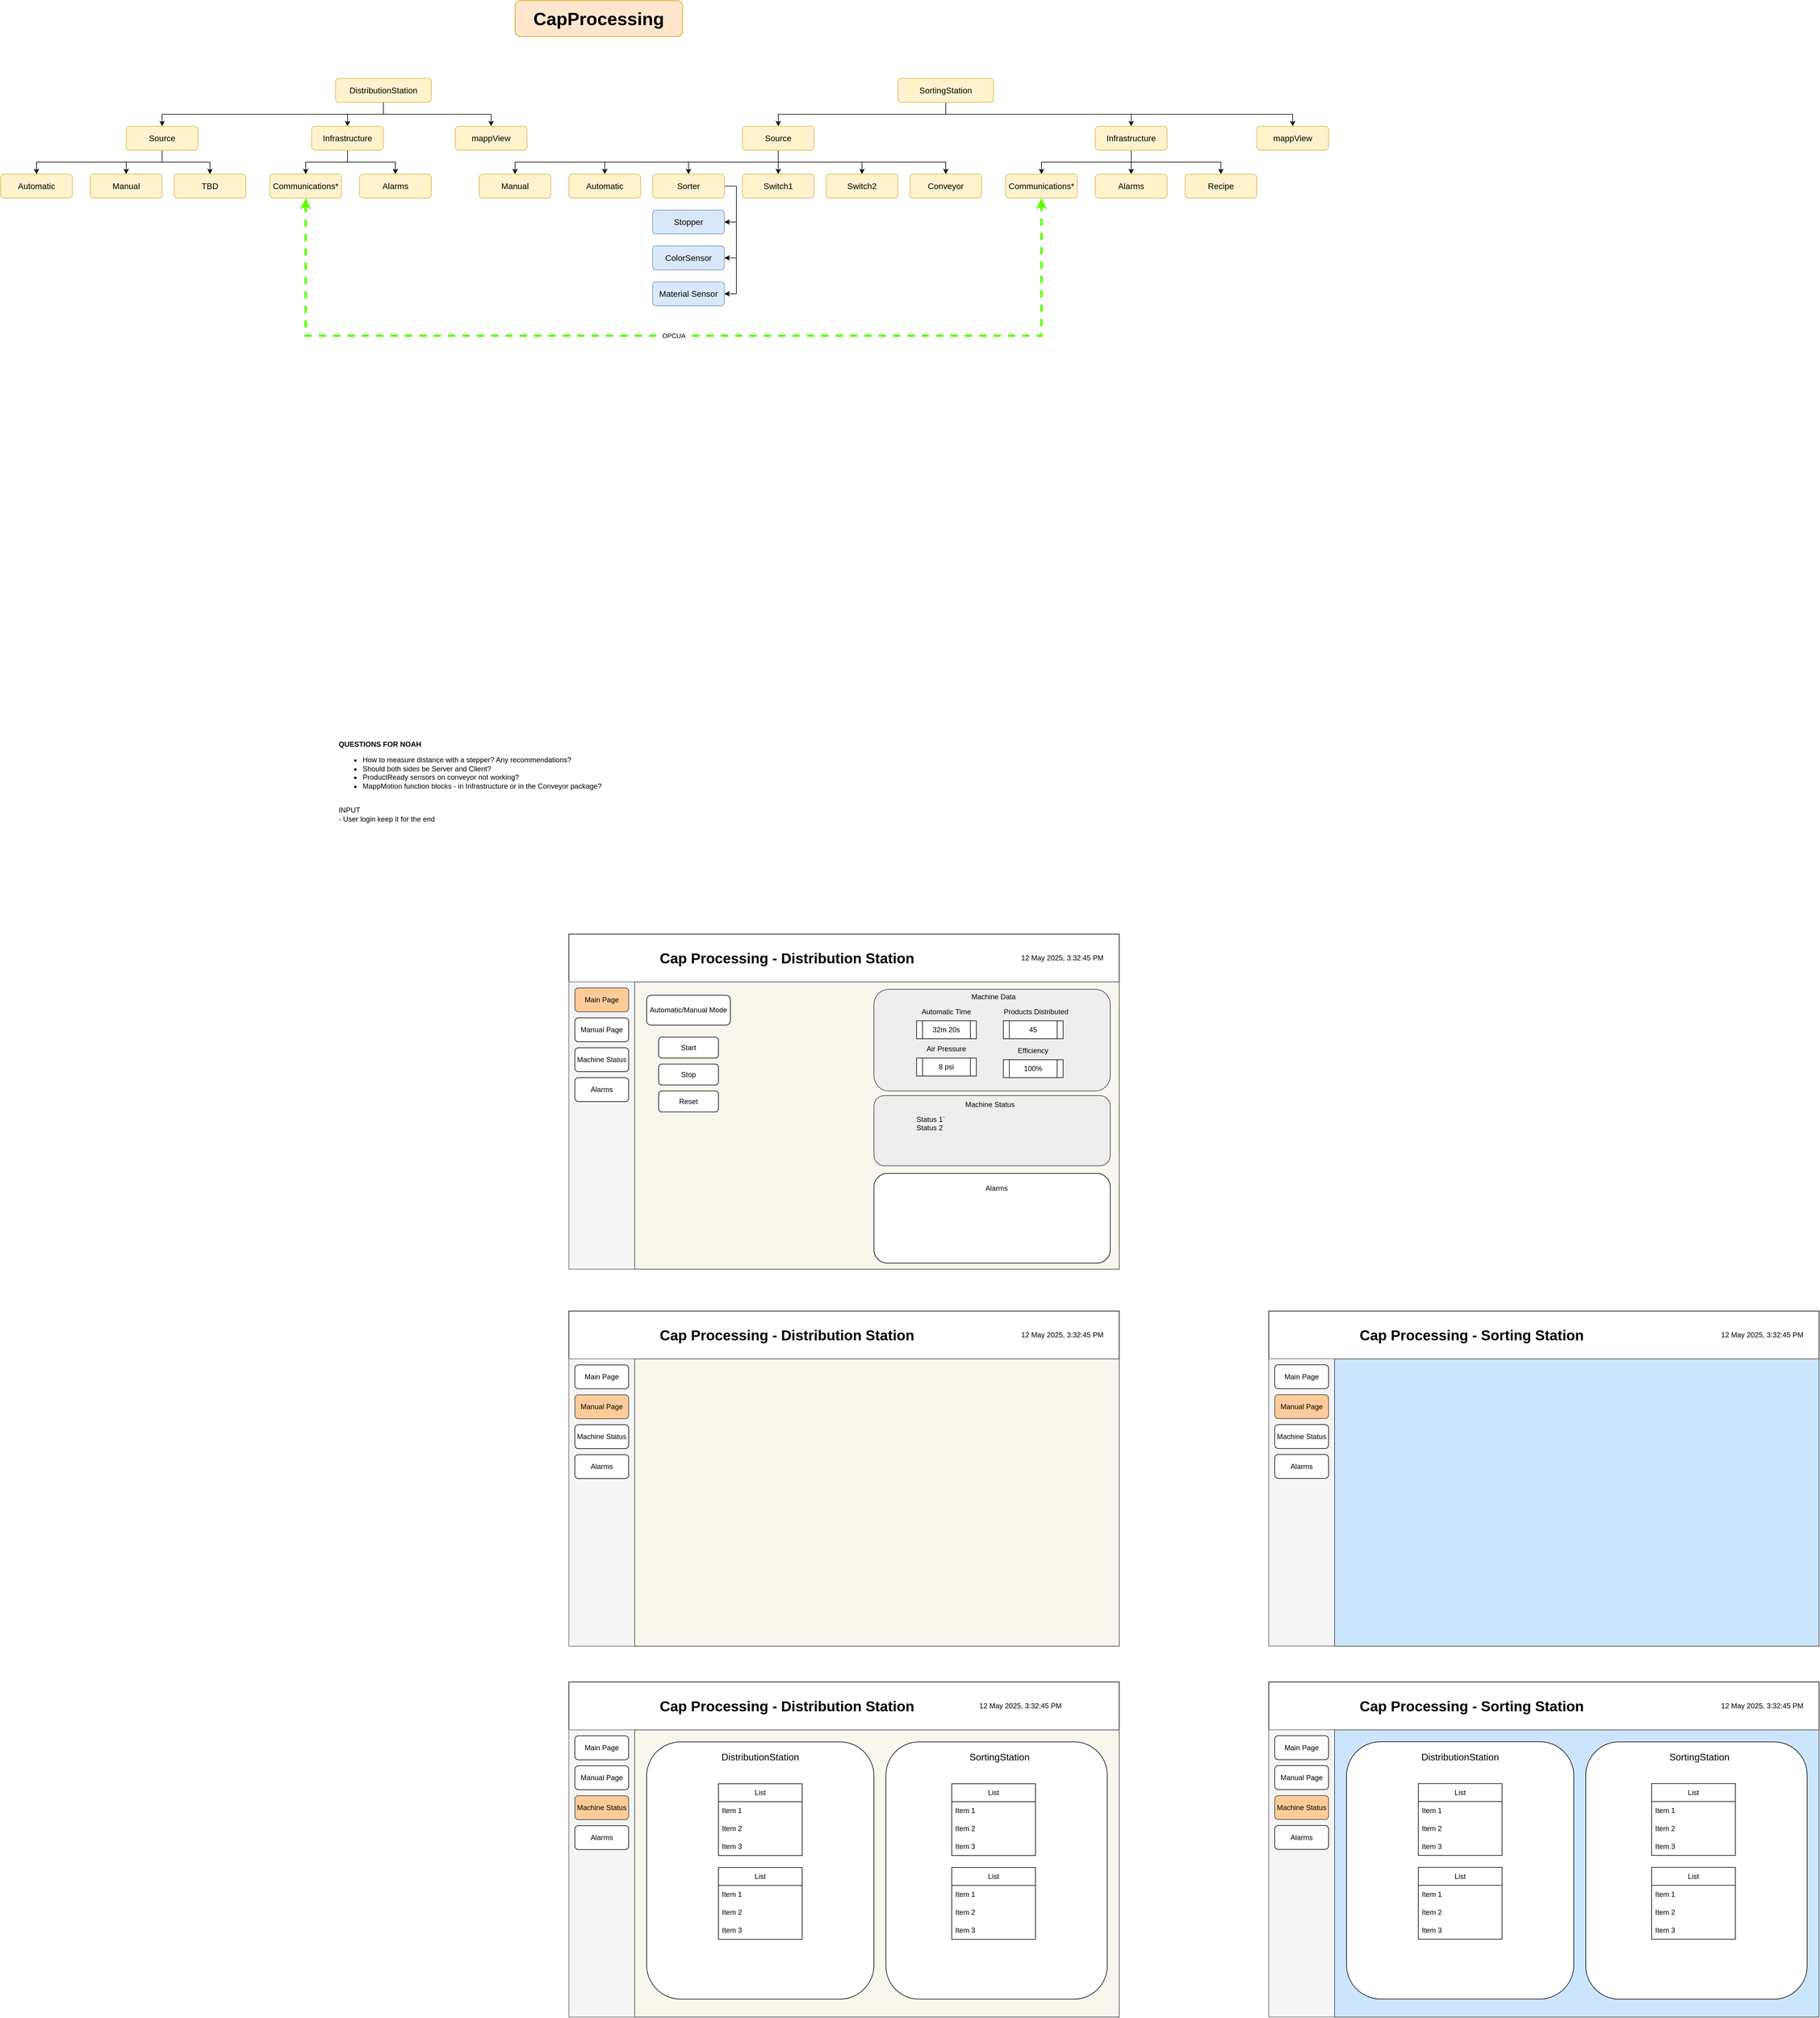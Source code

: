 <mxfile version="26.1.1">
  <diagram name="Page-1" id="BpTYtjxVs-xUj2aVD9kJ">
    <mxGraphModel dx="2197" dy="597" grid="1" gridSize="10" guides="1" tooltips="1" connect="1" arrows="1" fold="1" page="1" pageScale="1" pageWidth="850" pageHeight="1100" math="0" shadow="0">
      <root>
        <mxCell id="0" />
        <mxCell id="1" parent="0" />
        <mxCell id="rnKvaJbeb2WSqGBDnTNu-2" value="&lt;font style=&quot;font-size: 30px;&quot;&gt;&lt;b&gt;CapProcessing&lt;/b&gt;&lt;/font&gt;" style="text;html=1;align=center;verticalAlign=middle;whiteSpace=wrap;rounded=1;fillColor=#ffe6cc;strokeColor=#d79b00;" parent="1" vertex="1">
          <mxGeometry x="260" y="30" width="280" height="60" as="geometry" />
        </mxCell>
        <mxCell id="rnKvaJbeb2WSqGBDnTNu-21" style="edgeStyle=orthogonalEdgeStyle;rounded=0;orthogonalLoop=1;jettySize=auto;html=1;exitX=0.5;exitY=1;exitDx=0;exitDy=0;entryX=0.5;entryY=0;entryDx=0;entryDy=0;" parent="1" source="rnKvaJbeb2WSqGBDnTNu-3" target="rnKvaJbeb2WSqGBDnTNu-7" edge="1">
          <mxGeometry relative="1" as="geometry" />
        </mxCell>
        <mxCell id="rnKvaJbeb2WSqGBDnTNu-22" style="edgeStyle=orthogonalEdgeStyle;rounded=0;orthogonalLoop=1;jettySize=auto;html=1;exitX=0.5;exitY=1;exitDx=0;exitDy=0;entryX=0.5;entryY=0;entryDx=0;entryDy=0;" parent="1" source="rnKvaJbeb2WSqGBDnTNu-3" target="rnKvaJbeb2WSqGBDnTNu-15" edge="1">
          <mxGeometry relative="1" as="geometry" />
        </mxCell>
        <mxCell id="rnKvaJbeb2WSqGBDnTNu-25" style="edgeStyle=orthogonalEdgeStyle;rounded=0;orthogonalLoop=1;jettySize=auto;html=1;exitX=0.5;exitY=1;exitDx=0;exitDy=0;entryX=0.5;entryY=0;entryDx=0;entryDy=0;" parent="1" source="rnKvaJbeb2WSqGBDnTNu-3" target="rnKvaJbeb2WSqGBDnTNu-24" edge="1">
          <mxGeometry relative="1" as="geometry" />
        </mxCell>
        <mxCell id="rnKvaJbeb2WSqGBDnTNu-3" value="&lt;font style=&quot;font-size: 14px;&quot;&gt;DistributionStation&lt;/font&gt;" style="text;html=1;align=center;verticalAlign=middle;whiteSpace=wrap;rounded=1;fillColor=#fff2cc;strokeColor=#d6b656;" parent="1" vertex="1">
          <mxGeometry x="-40" y="160" width="160" height="40" as="geometry" />
        </mxCell>
        <mxCell id="rnKvaJbeb2WSqGBDnTNu-17" style="edgeStyle=orthogonalEdgeStyle;rounded=0;orthogonalLoop=1;jettySize=auto;html=1;exitX=0.5;exitY=1;exitDx=0;exitDy=0;entryX=0.5;entryY=0;entryDx=0;entryDy=0;" parent="1" source="rnKvaJbeb2WSqGBDnTNu-7" target="rnKvaJbeb2WSqGBDnTNu-12" edge="1">
          <mxGeometry relative="1" as="geometry" />
        </mxCell>
        <mxCell id="rnKvaJbeb2WSqGBDnTNu-18" style="edgeStyle=orthogonalEdgeStyle;rounded=0;orthogonalLoop=1;jettySize=auto;html=1;exitX=0.5;exitY=1;exitDx=0;exitDy=0;entryX=0.5;entryY=0;entryDx=0;entryDy=0;" parent="1" source="rnKvaJbeb2WSqGBDnTNu-7" target="rnKvaJbeb2WSqGBDnTNu-10" edge="1">
          <mxGeometry relative="1" as="geometry" />
        </mxCell>
        <mxCell id="I9C7GmzG_85vOyI-Xw18-208" style="edgeStyle=orthogonalEdgeStyle;rounded=0;orthogonalLoop=1;jettySize=auto;html=1;exitX=0.5;exitY=1;exitDx=0;exitDy=0;entryX=0.5;entryY=0;entryDx=0;entryDy=0;" edge="1" parent="1" source="rnKvaJbeb2WSqGBDnTNu-7" target="I9C7GmzG_85vOyI-Xw18-207">
          <mxGeometry relative="1" as="geometry" />
        </mxCell>
        <mxCell id="rnKvaJbeb2WSqGBDnTNu-7" value="&lt;font style=&quot;font-size: 14px;&quot;&gt;Source&lt;/font&gt;" style="text;html=1;align=center;verticalAlign=middle;whiteSpace=wrap;rounded=1;fillColor=#fff2cc;strokeColor=#d6b656;" parent="1" vertex="1">
          <mxGeometry x="-390" y="240" width="120" height="40" as="geometry" />
        </mxCell>
        <mxCell id="rnKvaJbeb2WSqGBDnTNu-10" value="&lt;font style=&quot;font-size: 14px;&quot;&gt;TBD&lt;/font&gt;" style="text;html=1;align=center;verticalAlign=middle;whiteSpace=wrap;rounded=1;fillColor=#fff2cc;strokeColor=#d6b656;" parent="1" vertex="1">
          <mxGeometry x="-310" y="320" width="120" height="40" as="geometry" />
        </mxCell>
        <mxCell id="rnKvaJbeb2WSqGBDnTNu-12" value="&lt;font style=&quot;font-size: 14px;&quot;&gt;Automatic&lt;/font&gt;" style="text;html=1;align=center;verticalAlign=middle;whiteSpace=wrap;rounded=1;fillColor=#fff2cc;strokeColor=#d6b656;" parent="1" vertex="1">
          <mxGeometry x="-600" y="320" width="120" height="40" as="geometry" />
        </mxCell>
        <mxCell id="rnKvaJbeb2WSqGBDnTNu-14" value="&lt;font style=&quot;font-size: 14px;&quot;&gt;Alarms&lt;/font&gt;" style="text;html=1;align=center;verticalAlign=middle;whiteSpace=wrap;rounded=1;fillColor=#fff2cc;strokeColor=#d6b656;" parent="1" vertex="1">
          <mxGeometry y="320" width="120" height="40" as="geometry" />
        </mxCell>
        <mxCell id="rnKvaJbeb2WSqGBDnTNu-19" style="edgeStyle=orthogonalEdgeStyle;rounded=0;orthogonalLoop=1;jettySize=auto;html=1;exitX=0.5;exitY=1;exitDx=0;exitDy=0;entryX=0.5;entryY=0;entryDx=0;entryDy=0;" parent="1" source="rnKvaJbeb2WSqGBDnTNu-15" target="rnKvaJbeb2WSqGBDnTNu-16" edge="1">
          <mxGeometry relative="1" as="geometry" />
        </mxCell>
        <mxCell id="rnKvaJbeb2WSqGBDnTNu-20" style="edgeStyle=orthogonalEdgeStyle;rounded=0;orthogonalLoop=1;jettySize=auto;html=1;exitX=0.5;exitY=1;exitDx=0;exitDy=0;entryX=0.5;entryY=0;entryDx=0;entryDy=0;" parent="1" source="rnKvaJbeb2WSqGBDnTNu-15" target="rnKvaJbeb2WSqGBDnTNu-14" edge="1">
          <mxGeometry relative="1" as="geometry" />
        </mxCell>
        <mxCell id="rnKvaJbeb2WSqGBDnTNu-15" value="&lt;font style=&quot;font-size: 14px;&quot;&gt;Infrastructure&lt;/font&gt;" style="text;html=1;align=center;verticalAlign=middle;whiteSpace=wrap;rounded=1;fillColor=#fff2cc;strokeColor=#d6b656;" parent="1" vertex="1">
          <mxGeometry x="-80" y="240" width="120" height="40" as="geometry" />
        </mxCell>
        <mxCell id="rnKvaJbeb2WSqGBDnTNu-43" value="OPCUA" style="edgeStyle=orthogonalEdgeStyle;rounded=0;orthogonalLoop=1;jettySize=auto;html=1;exitX=0.5;exitY=1;exitDx=0;exitDy=0;entryX=0.5;entryY=1;entryDx=0;entryDy=0;startArrow=classic;startFill=1;fillColor=#d5e8d4;strokeColor=light-dark(#5eff00, #446e2c);dashed=1;strokeWidth=4;" parent="1" source="rnKvaJbeb2WSqGBDnTNu-16" target="rnKvaJbeb2WSqGBDnTNu-39" edge="1">
          <mxGeometry relative="1" as="geometry">
            <Array as="points">
              <mxPoint x="-90" y="590" />
              <mxPoint x="1140" y="590" />
            </Array>
          </mxGeometry>
        </mxCell>
        <mxCell id="rnKvaJbeb2WSqGBDnTNu-16" value="&lt;font style=&quot;font-size: 14px;&quot;&gt;Communications*&lt;/font&gt;" style="text;html=1;align=center;verticalAlign=middle;whiteSpace=wrap;rounded=1;fillColor=#fff2cc;strokeColor=#d6b656;" parent="1" vertex="1">
          <mxGeometry x="-150" y="320" width="120" height="40" as="geometry" />
        </mxCell>
        <mxCell id="rnKvaJbeb2WSqGBDnTNu-23" value="&lt;div style=&quot;text-align: left;&quot;&gt;&lt;b style=&quot;background-color: transparent; color: light-dark(rgb(0, 0, 0), rgb(255, 255, 255));&quot;&gt;QUESTIONS FOR NOAH&lt;/b&gt;&lt;/div&gt;&lt;div&gt;&lt;ul&gt;&lt;li style=&quot;text-align: left;&quot;&gt;How to measure distance with a stepper? Any recommendations?&lt;/li&gt;&lt;li style=&quot;text-align: left;&quot;&gt;Should both sides be Server and Client?&lt;/li&gt;&lt;li style=&quot;text-align: left;&quot;&gt;ProductReady sensors on conveyor not working?&lt;/li&gt;&lt;li style=&quot;text-align: left;&quot;&gt;MappMotion function blocks - in Infrastructure or in the Conveyor package?&lt;/li&gt;&lt;/ul&gt;&lt;div style=&quot;text-align: left;&quot;&gt;&lt;br&gt;&lt;/div&gt;&lt;/div&gt;&lt;div style=&quot;text-align: left;&quot;&gt;INPUT&lt;/div&gt;&lt;div style=&quot;text-align: left;&quot;&gt;- User login keep it for the end&lt;/div&gt;" style="text;html=1;align=center;verticalAlign=middle;whiteSpace=wrap;rounded=0;" parent="1" vertex="1">
          <mxGeometry x="-70" y="1250" width="510" height="170" as="geometry" />
        </mxCell>
        <mxCell id="rnKvaJbeb2WSqGBDnTNu-24" value="&lt;span style=&quot;font-size: 14px;&quot;&gt;mappView&lt;/span&gt;" style="text;html=1;align=center;verticalAlign=middle;whiteSpace=wrap;rounded=1;fillColor=#fff2cc;strokeColor=#d6b656;" parent="1" vertex="1">
          <mxGeometry x="160" y="240" width="120" height="40" as="geometry" />
        </mxCell>
        <mxCell id="rnKvaJbeb2WSqGBDnTNu-26" style="edgeStyle=orthogonalEdgeStyle;rounded=0;orthogonalLoop=1;jettySize=auto;html=1;exitX=0.5;exitY=1;exitDx=0;exitDy=0;entryX=0.5;entryY=0;entryDx=0;entryDy=0;" parent="1" source="rnKvaJbeb2WSqGBDnTNu-29" target="rnKvaJbeb2WSqGBDnTNu-32" edge="1">
          <mxGeometry relative="1" as="geometry" />
        </mxCell>
        <mxCell id="rnKvaJbeb2WSqGBDnTNu-27" style="edgeStyle=orthogonalEdgeStyle;rounded=0;orthogonalLoop=1;jettySize=auto;html=1;exitX=0.5;exitY=1;exitDx=0;exitDy=0;entryX=0.5;entryY=0;entryDx=0;entryDy=0;" parent="1" source="rnKvaJbeb2WSqGBDnTNu-29" target="rnKvaJbeb2WSqGBDnTNu-38" edge="1">
          <mxGeometry relative="1" as="geometry" />
        </mxCell>
        <mxCell id="rnKvaJbeb2WSqGBDnTNu-28" style="edgeStyle=orthogonalEdgeStyle;rounded=0;orthogonalLoop=1;jettySize=auto;html=1;exitX=0.5;exitY=1;exitDx=0;exitDy=0;entryX=0.5;entryY=0;entryDx=0;entryDy=0;" parent="1" source="rnKvaJbeb2WSqGBDnTNu-29" target="rnKvaJbeb2WSqGBDnTNu-40" edge="1">
          <mxGeometry relative="1" as="geometry" />
        </mxCell>
        <mxCell id="rnKvaJbeb2WSqGBDnTNu-29" value="&lt;font style=&quot;font-size: 14px;&quot;&gt;SortingStation&lt;/font&gt;" style="text;html=1;align=center;verticalAlign=middle;whiteSpace=wrap;rounded=1;fillColor=#fff2cc;strokeColor=#d6b656;" parent="1" vertex="1">
          <mxGeometry x="900" y="160" width="160" height="40" as="geometry" />
        </mxCell>
        <mxCell id="rnKvaJbeb2WSqGBDnTNu-30" style="edgeStyle=orthogonalEdgeStyle;rounded=0;orthogonalLoop=1;jettySize=auto;html=1;exitX=0.5;exitY=1;exitDx=0;exitDy=0;entryX=0.5;entryY=0;entryDx=0;entryDy=0;" parent="1" source="rnKvaJbeb2WSqGBDnTNu-32" target="rnKvaJbeb2WSqGBDnTNu-34" edge="1">
          <mxGeometry relative="1" as="geometry" />
        </mxCell>
        <mxCell id="rnKvaJbeb2WSqGBDnTNu-31" style="edgeStyle=orthogonalEdgeStyle;rounded=0;orthogonalLoop=1;jettySize=auto;html=1;exitX=0.5;exitY=1;exitDx=0;exitDy=0;entryX=0.5;entryY=0;entryDx=0;entryDy=0;" parent="1" source="rnKvaJbeb2WSqGBDnTNu-32" target="rnKvaJbeb2WSqGBDnTNu-33" edge="1">
          <mxGeometry relative="1" as="geometry" />
        </mxCell>
        <mxCell id="rnKvaJbeb2WSqGBDnTNu-49" style="edgeStyle=orthogonalEdgeStyle;rounded=0;orthogonalLoop=1;jettySize=auto;html=1;exitX=0.5;exitY=1;exitDx=0;exitDy=0;entryX=0.5;entryY=0;entryDx=0;entryDy=0;" parent="1" source="rnKvaJbeb2WSqGBDnTNu-32" target="rnKvaJbeb2WSqGBDnTNu-48" edge="1">
          <mxGeometry relative="1" as="geometry" />
        </mxCell>
        <mxCell id="rnKvaJbeb2WSqGBDnTNu-50" style="edgeStyle=orthogonalEdgeStyle;rounded=0;orthogonalLoop=1;jettySize=auto;html=1;exitX=0.5;exitY=1;exitDx=0;exitDy=0;entryX=0.5;entryY=0;entryDx=0;entryDy=0;" parent="1" source="rnKvaJbeb2WSqGBDnTNu-32" target="rnKvaJbeb2WSqGBDnTNu-47" edge="1">
          <mxGeometry relative="1" as="geometry" />
        </mxCell>
        <mxCell id="rnKvaJbeb2WSqGBDnTNu-57" style="edgeStyle=orthogonalEdgeStyle;rounded=0;orthogonalLoop=1;jettySize=auto;html=1;exitX=0.5;exitY=1;exitDx=0;exitDy=0;entryX=0.5;entryY=0;entryDx=0;entryDy=0;" parent="1" source="rnKvaJbeb2WSqGBDnTNu-32" target="rnKvaJbeb2WSqGBDnTNu-55" edge="1">
          <mxGeometry relative="1" as="geometry" />
        </mxCell>
        <mxCell id="I9C7GmzG_85vOyI-Xw18-206" style="edgeStyle=orthogonalEdgeStyle;rounded=0;orthogonalLoop=1;jettySize=auto;html=1;exitX=0.5;exitY=1;exitDx=0;exitDy=0;entryX=0.5;entryY=0;entryDx=0;entryDy=0;" edge="1" parent="1" source="rnKvaJbeb2WSqGBDnTNu-32" target="I9C7GmzG_85vOyI-Xw18-204">
          <mxGeometry relative="1" as="geometry" />
        </mxCell>
        <mxCell id="rnKvaJbeb2WSqGBDnTNu-32" value="&lt;font style=&quot;font-size: 14px;&quot;&gt;Source&lt;/font&gt;" style="text;html=1;align=center;verticalAlign=middle;whiteSpace=wrap;rounded=1;fillColor=#fff2cc;strokeColor=#d6b656;" parent="1" vertex="1">
          <mxGeometry x="640" y="240" width="120" height="40" as="geometry" />
        </mxCell>
        <mxCell id="rnKvaJbeb2WSqGBDnTNu-58" style="edgeStyle=orthogonalEdgeStyle;rounded=0;orthogonalLoop=1;jettySize=auto;html=1;exitX=1;exitY=0.5;exitDx=0;exitDy=0;entryX=1;entryY=0.5;entryDx=0;entryDy=0;" parent="1" source="rnKvaJbeb2WSqGBDnTNu-33" target="rnKvaJbeb2WSqGBDnTNu-54" edge="1">
          <mxGeometry relative="1" as="geometry" />
        </mxCell>
        <mxCell id="rnKvaJbeb2WSqGBDnTNu-59" style="edgeStyle=orthogonalEdgeStyle;rounded=0;orthogonalLoop=1;jettySize=auto;html=1;exitX=1;exitY=0.5;exitDx=0;exitDy=0;entryX=1;entryY=0.5;entryDx=0;entryDy=0;" parent="1" source="rnKvaJbeb2WSqGBDnTNu-33" target="rnKvaJbeb2WSqGBDnTNu-51" edge="1">
          <mxGeometry relative="1" as="geometry" />
        </mxCell>
        <mxCell id="rnKvaJbeb2WSqGBDnTNu-60" style="edgeStyle=orthogonalEdgeStyle;rounded=0;orthogonalLoop=1;jettySize=auto;html=1;exitX=1;exitY=0.5;exitDx=0;exitDy=0;entryX=1;entryY=0.5;entryDx=0;entryDy=0;" parent="1" source="rnKvaJbeb2WSqGBDnTNu-33" target="rnKvaJbeb2WSqGBDnTNu-52" edge="1">
          <mxGeometry relative="1" as="geometry" />
        </mxCell>
        <mxCell id="rnKvaJbeb2WSqGBDnTNu-33" value="&lt;span style=&quot;font-size: 14px;&quot;&gt;Sorter&lt;/span&gt;" style="text;html=1;align=center;verticalAlign=middle;whiteSpace=wrap;rounded=1;fillColor=#fff2cc;strokeColor=#d6b656;" parent="1" vertex="1">
          <mxGeometry x="490" y="320" width="120" height="40" as="geometry" />
        </mxCell>
        <mxCell id="rnKvaJbeb2WSqGBDnTNu-34" value="&lt;font style=&quot;font-size: 14px;&quot;&gt;Automatic&lt;/font&gt;" style="text;html=1;align=center;verticalAlign=middle;whiteSpace=wrap;rounded=1;fillColor=#fff2cc;strokeColor=#d6b656;" parent="1" vertex="1">
          <mxGeometry x="350" y="320" width="120" height="40" as="geometry" />
        </mxCell>
        <mxCell id="rnKvaJbeb2WSqGBDnTNu-35" value="&lt;font style=&quot;font-size: 14px;&quot;&gt;Alarms&lt;/font&gt;" style="text;html=1;align=center;verticalAlign=middle;whiteSpace=wrap;rounded=1;fillColor=#fff2cc;strokeColor=#d6b656;" parent="1" vertex="1">
          <mxGeometry x="1230" y="320" width="120" height="40" as="geometry" />
        </mxCell>
        <mxCell id="rnKvaJbeb2WSqGBDnTNu-36" style="edgeStyle=orthogonalEdgeStyle;rounded=0;orthogonalLoop=1;jettySize=auto;html=1;exitX=0.5;exitY=1;exitDx=0;exitDy=0;entryX=0.5;entryY=0;entryDx=0;entryDy=0;" parent="1" source="rnKvaJbeb2WSqGBDnTNu-38" target="rnKvaJbeb2WSqGBDnTNu-39" edge="1">
          <mxGeometry relative="1" as="geometry" />
        </mxCell>
        <mxCell id="rnKvaJbeb2WSqGBDnTNu-37" style="edgeStyle=orthogonalEdgeStyle;rounded=0;orthogonalLoop=1;jettySize=auto;html=1;exitX=0.5;exitY=1;exitDx=0;exitDy=0;entryX=0.5;entryY=0;entryDx=0;entryDy=0;" parent="1" source="rnKvaJbeb2WSqGBDnTNu-38" target="rnKvaJbeb2WSqGBDnTNu-35" edge="1">
          <mxGeometry relative="1" as="geometry" />
        </mxCell>
        <mxCell id="rnKvaJbeb2WSqGBDnTNu-46" style="edgeStyle=orthogonalEdgeStyle;rounded=0;orthogonalLoop=1;jettySize=auto;html=1;exitX=0.5;exitY=1;exitDx=0;exitDy=0;entryX=0.5;entryY=0;entryDx=0;entryDy=0;" parent="1" source="rnKvaJbeb2WSqGBDnTNu-38" target="rnKvaJbeb2WSqGBDnTNu-44" edge="1">
          <mxGeometry relative="1" as="geometry" />
        </mxCell>
        <mxCell id="rnKvaJbeb2WSqGBDnTNu-38" value="&lt;font style=&quot;font-size: 14px;&quot;&gt;Infrastructure&lt;/font&gt;" style="text;html=1;align=center;verticalAlign=middle;whiteSpace=wrap;rounded=1;fillColor=#fff2cc;strokeColor=#d6b656;" parent="1" vertex="1">
          <mxGeometry x="1230" y="240" width="120" height="40" as="geometry" />
        </mxCell>
        <mxCell id="rnKvaJbeb2WSqGBDnTNu-39" value="&lt;font style=&quot;font-size: 14px;&quot;&gt;Communications*&lt;/font&gt;" style="text;html=1;align=center;verticalAlign=middle;whiteSpace=wrap;rounded=1;fillColor=#fff2cc;strokeColor=#d6b656;" parent="1" vertex="1">
          <mxGeometry x="1080" y="320" width="120" height="40" as="geometry" />
        </mxCell>
        <mxCell id="rnKvaJbeb2WSqGBDnTNu-40" value="&lt;span style=&quot;font-size: 14px;&quot;&gt;mappView&lt;/span&gt;" style="text;html=1;align=center;verticalAlign=middle;whiteSpace=wrap;rounded=1;fillColor=#fff2cc;strokeColor=#d6b656;" parent="1" vertex="1">
          <mxGeometry x="1500" y="240" width="120" height="40" as="geometry" />
        </mxCell>
        <mxCell id="rnKvaJbeb2WSqGBDnTNu-44" value="&lt;font style=&quot;font-size: 14px;&quot;&gt;Recipe&lt;/font&gt;" style="text;html=1;align=center;verticalAlign=middle;whiteSpace=wrap;rounded=1;fillColor=#fff2cc;strokeColor=#d6b656;" parent="1" vertex="1">
          <mxGeometry x="1380" y="320" width="120" height="40" as="geometry" />
        </mxCell>
        <mxCell id="rnKvaJbeb2WSqGBDnTNu-47" value="&lt;span style=&quot;font-size: 14px;&quot;&gt;Switch2&lt;/span&gt;" style="text;html=1;align=center;verticalAlign=middle;whiteSpace=wrap;rounded=1;fillColor=#fff2cc;strokeColor=#d6b656;" parent="1" vertex="1">
          <mxGeometry x="780" y="320" width="120" height="40" as="geometry" />
        </mxCell>
        <mxCell id="rnKvaJbeb2WSqGBDnTNu-48" value="&lt;span style=&quot;font-size: 14px;&quot;&gt;Switch1&lt;/span&gt;" style="text;html=1;align=center;verticalAlign=middle;whiteSpace=wrap;rounded=1;fillColor=#fff2cc;strokeColor=#d6b656;" parent="1" vertex="1">
          <mxGeometry x="640" y="320" width="120" height="40" as="geometry" />
        </mxCell>
        <mxCell id="rnKvaJbeb2WSqGBDnTNu-51" value="&lt;span style=&quot;font-size: 14px;&quot;&gt;Stopper&lt;/span&gt;" style="text;html=1;align=center;verticalAlign=middle;whiteSpace=wrap;rounded=1;fillColor=#dae8fc;strokeColor=#6c8ebf;" parent="1" vertex="1">
          <mxGeometry x="490" y="380" width="120" height="40" as="geometry" />
        </mxCell>
        <mxCell id="rnKvaJbeb2WSqGBDnTNu-52" value="&lt;span style=&quot;font-size: 14px;&quot;&gt;ColorSensor&lt;/span&gt;" style="text;html=1;align=center;verticalAlign=middle;whiteSpace=wrap;rounded=1;fillColor=#dae8fc;strokeColor=#6c8ebf;" parent="1" vertex="1">
          <mxGeometry x="490" y="440" width="120" height="40" as="geometry" />
        </mxCell>
        <mxCell id="rnKvaJbeb2WSqGBDnTNu-54" value="&lt;span style=&quot;font-size: 14px;&quot;&gt;Material Sensor&lt;/span&gt;" style="text;html=1;align=center;verticalAlign=middle;whiteSpace=wrap;rounded=1;fillColor=#dae8fc;strokeColor=#6c8ebf;" parent="1" vertex="1">
          <mxGeometry x="490" y="500" width="120" height="40" as="geometry" />
        </mxCell>
        <mxCell id="rnKvaJbeb2WSqGBDnTNu-55" value="&lt;span style=&quot;font-size: 14px;&quot;&gt;Conveyor&lt;/span&gt;" style="text;html=1;align=center;verticalAlign=middle;whiteSpace=wrap;rounded=1;fillColor=#fff2cc;strokeColor=#d6b656;" parent="1" vertex="1">
          <mxGeometry x="920" y="320" width="120" height="40" as="geometry" />
        </mxCell>
        <mxCell id="I9C7GmzG_85vOyI-Xw18-2" value="" style="rounded=0;whiteSpace=wrap;html=1;" vertex="1" parent="1">
          <mxGeometry x="350" y="2220" width="920" height="80" as="geometry" />
        </mxCell>
        <mxCell id="I9C7GmzG_85vOyI-Xw18-1" value="" style="shape=image;verticalLabelPosition=bottom;labelBackgroundColor=default;verticalAlign=top;aspect=fixed;imageAspect=0;image=https://upload.wikimedia.org/wikipedia/commons/9/96/B%26R_Logo_Tagline_below_RGB_HD.jpg;" vertex="1" parent="1">
          <mxGeometry x="360" y="2230.23" width="90" height="59.55" as="geometry" />
        </mxCell>
        <mxCell id="I9C7GmzG_85vOyI-Xw18-4" value="12 May 2025, 3:32:45 PM" style="text;html=1;align=center;verticalAlign=middle;whiteSpace=wrap;rounded=0;" vertex="1" parent="1">
          <mxGeometry x="1080" y="2245" width="190" height="30" as="geometry" />
        </mxCell>
        <mxCell id="I9C7GmzG_85vOyI-Xw18-5" value="&lt;h1 style=&quot;margin-top: 0px;&quot;&gt;Cap Processing - Distribution Station&lt;/h1&gt;" style="text;html=1;whiteSpace=wrap;overflow=hidden;rounded=0;" vertex="1" parent="1">
          <mxGeometry x="500" y="2240" width="500" height="40" as="geometry" />
        </mxCell>
        <mxCell id="I9C7GmzG_85vOyI-Xw18-6" value="" style="rounded=0;whiteSpace=wrap;html=1;fillColor=#f5f5f5;fontColor=#333333;strokeColor=#666666;" vertex="1" parent="1">
          <mxGeometry x="350" y="2300" width="110" height="480" as="geometry" />
        </mxCell>
        <mxCell id="I9C7GmzG_85vOyI-Xw18-7" value="Main Page" style="rounded=1;whiteSpace=wrap;html=1;" vertex="1" parent="1">
          <mxGeometry x="360" y="2310" width="90" height="40" as="geometry" />
        </mxCell>
        <mxCell id="I9C7GmzG_85vOyI-Xw18-8" value="Manual Page" style="rounded=1;whiteSpace=wrap;html=1;fillColor=#ffcc99;strokeColor=#36393d;" vertex="1" parent="1">
          <mxGeometry x="360" y="2360" width="90" height="40" as="geometry" />
        </mxCell>
        <mxCell id="I9C7GmzG_85vOyI-Xw18-10" value="Machine Status" style="rounded=1;whiteSpace=wrap;html=1;" vertex="1" parent="1">
          <mxGeometry x="360" y="2410" width="90" height="40" as="geometry" />
        </mxCell>
        <mxCell id="I9C7GmzG_85vOyI-Xw18-11" value="Alarms" style="rounded=1;whiteSpace=wrap;html=1;" vertex="1" parent="1">
          <mxGeometry x="360" y="2460" width="90" height="40" as="geometry" />
        </mxCell>
        <mxCell id="I9C7GmzG_85vOyI-Xw18-12" value="" style="rounded=0;whiteSpace=wrap;html=1;fillColor=#f9f7ed;strokeColor=#36393d;" vertex="1" parent="1">
          <mxGeometry x="460" y="2300" width="810" height="480" as="geometry" />
        </mxCell>
        <mxCell id="I9C7GmzG_85vOyI-Xw18-65" value="" style="rounded=0;whiteSpace=wrap;html=1;" vertex="1" parent="1">
          <mxGeometry x="350" y="2840" width="920" height="80" as="geometry" />
        </mxCell>
        <mxCell id="I9C7GmzG_85vOyI-Xw18-66" value="" style="shape=image;verticalLabelPosition=bottom;labelBackgroundColor=default;verticalAlign=top;aspect=fixed;imageAspect=0;image=https://upload.wikimedia.org/wikipedia/commons/9/96/B%26R_Logo_Tagline_below_RGB_HD.jpg;" vertex="1" parent="1">
          <mxGeometry x="360" y="2850.23" width="90" height="59.55" as="geometry" />
        </mxCell>
        <mxCell id="I9C7GmzG_85vOyI-Xw18-67" value="12 May 2025, 3:32:45 PM" style="text;html=1;align=center;verticalAlign=middle;whiteSpace=wrap;rounded=0;" vertex="1" parent="1">
          <mxGeometry x="1010" y="2865.01" width="190" height="30" as="geometry" />
        </mxCell>
        <mxCell id="I9C7GmzG_85vOyI-Xw18-68" value="&lt;h1 style=&quot;margin-top: 0px;&quot;&gt;Cap Processing - Distribution Station&lt;/h1&gt;" style="text;html=1;whiteSpace=wrap;overflow=hidden;rounded=0;" vertex="1" parent="1">
          <mxGeometry x="500" y="2860" width="500" height="40" as="geometry" />
        </mxCell>
        <mxCell id="I9C7GmzG_85vOyI-Xw18-69" value="" style="rounded=0;whiteSpace=wrap;html=1;fillColor=#f5f5f5;fontColor=#333333;strokeColor=#666666;" vertex="1" parent="1">
          <mxGeometry x="350" y="2920" width="110" height="480" as="geometry" />
        </mxCell>
        <mxCell id="I9C7GmzG_85vOyI-Xw18-70" value="Main Page" style="rounded=1;whiteSpace=wrap;html=1;" vertex="1" parent="1">
          <mxGeometry x="360" y="2930" width="90" height="40" as="geometry" />
        </mxCell>
        <mxCell id="I9C7GmzG_85vOyI-Xw18-71" value="Manual Page" style="rounded=1;whiteSpace=wrap;html=1;" vertex="1" parent="1">
          <mxGeometry x="360" y="2980" width="90" height="40" as="geometry" />
        </mxCell>
        <mxCell id="I9C7GmzG_85vOyI-Xw18-72" value="Machine Status" style="rounded=1;whiteSpace=wrap;html=1;fillColor=#ffcc99;strokeColor=#36393d;" vertex="1" parent="1">
          <mxGeometry x="360" y="3030" width="90" height="40" as="geometry" />
        </mxCell>
        <mxCell id="I9C7GmzG_85vOyI-Xw18-73" value="Alarms" style="rounded=1;whiteSpace=wrap;html=1;" vertex="1" parent="1">
          <mxGeometry x="360" y="3080" width="90" height="40" as="geometry" />
        </mxCell>
        <mxCell id="I9C7GmzG_85vOyI-Xw18-74" value="" style="rounded=0;whiteSpace=wrap;html=1;fillColor=#f9f7ed;strokeColor=#36393d;" vertex="1" parent="1">
          <mxGeometry x="460" y="2920" width="810" height="480" as="geometry" />
        </mxCell>
        <mxCell id="I9C7GmzG_85vOyI-Xw18-75" value="" style="rounded=1;whiteSpace=wrap;html=1;" vertex="1" parent="1">
          <mxGeometry x="480" y="2940" width="380" height="430" as="geometry" />
        </mxCell>
        <mxCell id="I9C7GmzG_85vOyI-Xw18-76" value="" style="rounded=1;whiteSpace=wrap;html=1;" vertex="1" parent="1">
          <mxGeometry x="880" y="2940" width="370" height="430" as="geometry" />
        </mxCell>
        <mxCell id="I9C7GmzG_85vOyI-Xw18-77" value="&lt;font style=&quot;font-size: 16px;&quot;&gt;DistributionStation&lt;/font&gt;" style="text;html=1;align=center;verticalAlign=middle;whiteSpace=wrap;rounded=0;" vertex="1" parent="1">
          <mxGeometry x="600" y="2950" width="140" height="30" as="geometry" />
        </mxCell>
        <mxCell id="I9C7GmzG_85vOyI-Xw18-78" value="&lt;font style=&quot;font-size: 16px;&quot;&gt;SortingStation&lt;/font&gt;" style="text;html=1;align=center;verticalAlign=middle;whiteSpace=wrap;rounded=0;" vertex="1" parent="1">
          <mxGeometry x="1000" y="2950" width="140" height="30" as="geometry" />
        </mxCell>
        <mxCell id="I9C7GmzG_85vOyI-Xw18-79" value="List" style="swimlane;fontStyle=0;childLayout=stackLayout;horizontal=1;startSize=30;horizontalStack=0;resizeParent=1;resizeParentMax=0;resizeLast=0;collapsible=1;marginBottom=0;whiteSpace=wrap;html=1;" vertex="1" parent="1">
          <mxGeometry x="600" y="3010" width="140" height="120" as="geometry" />
        </mxCell>
        <mxCell id="I9C7GmzG_85vOyI-Xw18-80" value="Item 1" style="text;strokeColor=none;fillColor=none;align=left;verticalAlign=middle;spacingLeft=4;spacingRight=4;overflow=hidden;points=[[0,0.5],[1,0.5]];portConstraint=eastwest;rotatable=0;whiteSpace=wrap;html=1;" vertex="1" parent="I9C7GmzG_85vOyI-Xw18-79">
          <mxGeometry y="30" width="140" height="30" as="geometry" />
        </mxCell>
        <mxCell id="I9C7GmzG_85vOyI-Xw18-81" value="Item 2" style="text;strokeColor=none;fillColor=none;align=left;verticalAlign=middle;spacingLeft=4;spacingRight=4;overflow=hidden;points=[[0,0.5],[1,0.5]];portConstraint=eastwest;rotatable=0;whiteSpace=wrap;html=1;" vertex="1" parent="I9C7GmzG_85vOyI-Xw18-79">
          <mxGeometry y="60" width="140" height="30" as="geometry" />
        </mxCell>
        <mxCell id="I9C7GmzG_85vOyI-Xw18-82" value="Item 3" style="text;strokeColor=none;fillColor=none;align=left;verticalAlign=middle;spacingLeft=4;spacingRight=4;overflow=hidden;points=[[0,0.5],[1,0.5]];portConstraint=eastwest;rotatable=0;whiteSpace=wrap;html=1;" vertex="1" parent="I9C7GmzG_85vOyI-Xw18-79">
          <mxGeometry y="90" width="140" height="30" as="geometry" />
        </mxCell>
        <mxCell id="I9C7GmzG_85vOyI-Xw18-83" value="List" style="swimlane;fontStyle=0;childLayout=stackLayout;horizontal=1;startSize=30;horizontalStack=0;resizeParent=1;resizeParentMax=0;resizeLast=0;collapsible=1;marginBottom=0;whiteSpace=wrap;html=1;" vertex="1" parent="1">
          <mxGeometry x="600" y="3150" width="140" height="120" as="geometry" />
        </mxCell>
        <mxCell id="I9C7GmzG_85vOyI-Xw18-84" value="Item 1" style="text;strokeColor=none;fillColor=none;align=left;verticalAlign=middle;spacingLeft=4;spacingRight=4;overflow=hidden;points=[[0,0.5],[1,0.5]];portConstraint=eastwest;rotatable=0;whiteSpace=wrap;html=1;" vertex="1" parent="I9C7GmzG_85vOyI-Xw18-83">
          <mxGeometry y="30" width="140" height="30" as="geometry" />
        </mxCell>
        <mxCell id="I9C7GmzG_85vOyI-Xw18-85" value="Item 2" style="text;strokeColor=none;fillColor=none;align=left;verticalAlign=middle;spacingLeft=4;spacingRight=4;overflow=hidden;points=[[0,0.5],[1,0.5]];portConstraint=eastwest;rotatable=0;whiteSpace=wrap;html=1;" vertex="1" parent="I9C7GmzG_85vOyI-Xw18-83">
          <mxGeometry y="60" width="140" height="30" as="geometry" />
        </mxCell>
        <mxCell id="I9C7GmzG_85vOyI-Xw18-86" value="Item 3" style="text;strokeColor=none;fillColor=none;align=left;verticalAlign=middle;spacingLeft=4;spacingRight=4;overflow=hidden;points=[[0,0.5],[1,0.5]];portConstraint=eastwest;rotatable=0;whiteSpace=wrap;html=1;" vertex="1" parent="I9C7GmzG_85vOyI-Xw18-83">
          <mxGeometry y="90" width="140" height="30" as="geometry" />
        </mxCell>
        <mxCell id="I9C7GmzG_85vOyI-Xw18-87" value="List" style="swimlane;fontStyle=0;childLayout=stackLayout;horizontal=1;startSize=30;horizontalStack=0;resizeParent=1;resizeParentMax=0;resizeLast=0;collapsible=1;marginBottom=0;whiteSpace=wrap;html=1;" vertex="1" parent="1">
          <mxGeometry x="990" y="3010" width="140" height="120" as="geometry" />
        </mxCell>
        <mxCell id="I9C7GmzG_85vOyI-Xw18-88" value="Item 1" style="text;strokeColor=none;fillColor=none;align=left;verticalAlign=middle;spacingLeft=4;spacingRight=4;overflow=hidden;points=[[0,0.5],[1,0.5]];portConstraint=eastwest;rotatable=0;whiteSpace=wrap;html=1;" vertex="1" parent="I9C7GmzG_85vOyI-Xw18-87">
          <mxGeometry y="30" width="140" height="30" as="geometry" />
        </mxCell>
        <mxCell id="I9C7GmzG_85vOyI-Xw18-89" value="Item 2" style="text;strokeColor=none;fillColor=none;align=left;verticalAlign=middle;spacingLeft=4;spacingRight=4;overflow=hidden;points=[[0,0.5],[1,0.5]];portConstraint=eastwest;rotatable=0;whiteSpace=wrap;html=1;" vertex="1" parent="I9C7GmzG_85vOyI-Xw18-87">
          <mxGeometry y="60" width="140" height="30" as="geometry" />
        </mxCell>
        <mxCell id="I9C7GmzG_85vOyI-Xw18-90" value="Item 3" style="text;strokeColor=none;fillColor=none;align=left;verticalAlign=middle;spacingLeft=4;spacingRight=4;overflow=hidden;points=[[0,0.5],[1,0.5]];portConstraint=eastwest;rotatable=0;whiteSpace=wrap;html=1;" vertex="1" parent="I9C7GmzG_85vOyI-Xw18-87">
          <mxGeometry y="90" width="140" height="30" as="geometry" />
        </mxCell>
        <mxCell id="I9C7GmzG_85vOyI-Xw18-91" value="List" style="swimlane;fontStyle=0;childLayout=stackLayout;horizontal=1;startSize=30;horizontalStack=0;resizeParent=1;resizeParentMax=0;resizeLast=0;collapsible=1;marginBottom=0;whiteSpace=wrap;html=1;" vertex="1" parent="1">
          <mxGeometry x="990" y="3150" width="140" height="120" as="geometry" />
        </mxCell>
        <mxCell id="I9C7GmzG_85vOyI-Xw18-92" value="Item 1" style="text;strokeColor=none;fillColor=none;align=left;verticalAlign=middle;spacingLeft=4;spacingRight=4;overflow=hidden;points=[[0,0.5],[1,0.5]];portConstraint=eastwest;rotatable=0;whiteSpace=wrap;html=1;" vertex="1" parent="I9C7GmzG_85vOyI-Xw18-91">
          <mxGeometry y="30" width="140" height="30" as="geometry" />
        </mxCell>
        <mxCell id="I9C7GmzG_85vOyI-Xw18-93" value="Item 2" style="text;strokeColor=none;fillColor=none;align=left;verticalAlign=middle;spacingLeft=4;spacingRight=4;overflow=hidden;points=[[0,0.5],[1,0.5]];portConstraint=eastwest;rotatable=0;whiteSpace=wrap;html=1;" vertex="1" parent="I9C7GmzG_85vOyI-Xw18-91">
          <mxGeometry y="60" width="140" height="30" as="geometry" />
        </mxCell>
        <mxCell id="I9C7GmzG_85vOyI-Xw18-94" value="Item 3" style="text;strokeColor=none;fillColor=none;align=left;verticalAlign=middle;spacingLeft=4;spacingRight=4;overflow=hidden;points=[[0,0.5],[1,0.5]];portConstraint=eastwest;rotatable=0;whiteSpace=wrap;html=1;" vertex="1" parent="I9C7GmzG_85vOyI-Xw18-91">
          <mxGeometry y="90" width="140" height="30" as="geometry" />
        </mxCell>
        <mxCell id="I9C7GmzG_85vOyI-Xw18-125" value="" style="rounded=0;whiteSpace=wrap;html=1;" vertex="1" parent="1">
          <mxGeometry x="1520" y="2840" width="920" height="80" as="geometry" />
        </mxCell>
        <mxCell id="I9C7GmzG_85vOyI-Xw18-126" value="" style="shape=image;verticalLabelPosition=bottom;labelBackgroundColor=default;verticalAlign=top;aspect=fixed;imageAspect=0;image=https://upload.wikimedia.org/wikipedia/commons/9/96/B%26R_Logo_Tagline_below_RGB_HD.jpg;" vertex="1" parent="1">
          <mxGeometry x="1530" y="2850" width="90" height="59.55" as="geometry" />
        </mxCell>
        <mxCell id="I9C7GmzG_85vOyI-Xw18-127" value="12 May 2025, 3:32:45 PM" style="text;html=1;align=center;verticalAlign=middle;whiteSpace=wrap;rounded=0;" vertex="1" parent="1">
          <mxGeometry x="2250" y="2865" width="190" height="30" as="geometry" />
        </mxCell>
        <mxCell id="I9C7GmzG_85vOyI-Xw18-128" value="&lt;h1 style=&quot;margin-top: 0px;&quot;&gt;Cap Processing - Sorting Station&lt;/h1&gt;" style="text;html=1;whiteSpace=wrap;overflow=hidden;rounded=0;" vertex="1" parent="1">
          <mxGeometry x="1670" y="2859.77" width="500" height="40" as="geometry" />
        </mxCell>
        <mxCell id="I9C7GmzG_85vOyI-Xw18-129" value="" style="rounded=0;whiteSpace=wrap;html=1;fillColor=#f5f5f5;fontColor=#333333;strokeColor=#666666;" vertex="1" parent="1">
          <mxGeometry x="1520" y="2919.77" width="110" height="480" as="geometry" />
        </mxCell>
        <mxCell id="I9C7GmzG_85vOyI-Xw18-130" value="Main Page" style="rounded=1;whiteSpace=wrap;html=1;" vertex="1" parent="1">
          <mxGeometry x="1530" y="2929.77" width="90" height="40" as="geometry" />
        </mxCell>
        <mxCell id="I9C7GmzG_85vOyI-Xw18-131" value="Manual Page" style="rounded=1;whiteSpace=wrap;html=1;" vertex="1" parent="1">
          <mxGeometry x="1530" y="2979.77" width="90" height="40" as="geometry" />
        </mxCell>
        <mxCell id="I9C7GmzG_85vOyI-Xw18-132" value="Machine Status" style="rounded=1;whiteSpace=wrap;html=1;fillColor=#ffcc99;strokeColor=#36393d;" vertex="1" parent="1">
          <mxGeometry x="1530" y="3029.77" width="90" height="40" as="geometry" />
        </mxCell>
        <mxCell id="I9C7GmzG_85vOyI-Xw18-133" value="Alarms" style="rounded=1;whiteSpace=wrap;html=1;" vertex="1" parent="1">
          <mxGeometry x="1530" y="3079.77" width="90" height="40" as="geometry" />
        </mxCell>
        <mxCell id="I9C7GmzG_85vOyI-Xw18-134" value="" style="rounded=0;whiteSpace=wrap;html=1;fillColor=#cce5ff;strokeColor=#36393d;" vertex="1" parent="1">
          <mxGeometry x="1630" y="2920" width="810" height="480" as="geometry" />
        </mxCell>
        <mxCell id="I9C7GmzG_85vOyI-Xw18-135" value="" style="rounded=1;whiteSpace=wrap;html=1;" vertex="1" parent="1">
          <mxGeometry x="1650" y="2939.77" width="380" height="430" as="geometry" />
        </mxCell>
        <mxCell id="I9C7GmzG_85vOyI-Xw18-136" value="" style="rounded=1;whiteSpace=wrap;html=1;" vertex="1" parent="1">
          <mxGeometry x="2050" y="2940" width="370" height="430" as="geometry" />
        </mxCell>
        <mxCell id="I9C7GmzG_85vOyI-Xw18-137" value="&lt;font style=&quot;font-size: 16px;&quot;&gt;DistributionStation&lt;/font&gt;" style="text;html=1;align=center;verticalAlign=middle;whiteSpace=wrap;rounded=0;" vertex="1" parent="1">
          <mxGeometry x="1770" y="2949.77" width="140" height="30" as="geometry" />
        </mxCell>
        <mxCell id="I9C7GmzG_85vOyI-Xw18-138" value="&lt;font style=&quot;font-size: 16px;&quot;&gt;SortingStation&lt;/font&gt;" style="text;html=1;align=center;verticalAlign=middle;whiteSpace=wrap;rounded=0;" vertex="1" parent="1">
          <mxGeometry x="2170" y="2949.77" width="140" height="30" as="geometry" />
        </mxCell>
        <mxCell id="I9C7GmzG_85vOyI-Xw18-139" value="List" style="swimlane;fontStyle=0;childLayout=stackLayout;horizontal=1;startSize=30;horizontalStack=0;resizeParent=1;resizeParentMax=0;resizeLast=0;collapsible=1;marginBottom=0;whiteSpace=wrap;html=1;" vertex="1" parent="1">
          <mxGeometry x="1770" y="3009.77" width="140" height="120" as="geometry" />
        </mxCell>
        <mxCell id="I9C7GmzG_85vOyI-Xw18-140" value="Item 1" style="text;strokeColor=none;fillColor=none;align=left;verticalAlign=middle;spacingLeft=4;spacingRight=4;overflow=hidden;points=[[0,0.5],[1,0.5]];portConstraint=eastwest;rotatable=0;whiteSpace=wrap;html=1;" vertex="1" parent="I9C7GmzG_85vOyI-Xw18-139">
          <mxGeometry y="30" width="140" height="30" as="geometry" />
        </mxCell>
        <mxCell id="I9C7GmzG_85vOyI-Xw18-141" value="Item 2" style="text;strokeColor=none;fillColor=none;align=left;verticalAlign=middle;spacingLeft=4;spacingRight=4;overflow=hidden;points=[[0,0.5],[1,0.5]];portConstraint=eastwest;rotatable=0;whiteSpace=wrap;html=1;" vertex="1" parent="I9C7GmzG_85vOyI-Xw18-139">
          <mxGeometry y="60" width="140" height="30" as="geometry" />
        </mxCell>
        <mxCell id="I9C7GmzG_85vOyI-Xw18-142" value="Item 3" style="text;strokeColor=none;fillColor=none;align=left;verticalAlign=middle;spacingLeft=4;spacingRight=4;overflow=hidden;points=[[0,0.5],[1,0.5]];portConstraint=eastwest;rotatable=0;whiteSpace=wrap;html=1;" vertex="1" parent="I9C7GmzG_85vOyI-Xw18-139">
          <mxGeometry y="90" width="140" height="30" as="geometry" />
        </mxCell>
        <mxCell id="I9C7GmzG_85vOyI-Xw18-143" value="List" style="swimlane;fontStyle=0;childLayout=stackLayout;horizontal=1;startSize=30;horizontalStack=0;resizeParent=1;resizeParentMax=0;resizeLast=0;collapsible=1;marginBottom=0;whiteSpace=wrap;html=1;" vertex="1" parent="1">
          <mxGeometry x="1770" y="3149.77" width="140" height="120" as="geometry" />
        </mxCell>
        <mxCell id="I9C7GmzG_85vOyI-Xw18-144" value="Item 1" style="text;strokeColor=none;fillColor=none;align=left;verticalAlign=middle;spacingLeft=4;spacingRight=4;overflow=hidden;points=[[0,0.5],[1,0.5]];portConstraint=eastwest;rotatable=0;whiteSpace=wrap;html=1;" vertex="1" parent="I9C7GmzG_85vOyI-Xw18-143">
          <mxGeometry y="30" width="140" height="30" as="geometry" />
        </mxCell>
        <mxCell id="I9C7GmzG_85vOyI-Xw18-145" value="Item 2" style="text;strokeColor=none;fillColor=none;align=left;verticalAlign=middle;spacingLeft=4;spacingRight=4;overflow=hidden;points=[[0,0.5],[1,0.5]];portConstraint=eastwest;rotatable=0;whiteSpace=wrap;html=1;" vertex="1" parent="I9C7GmzG_85vOyI-Xw18-143">
          <mxGeometry y="60" width="140" height="30" as="geometry" />
        </mxCell>
        <mxCell id="I9C7GmzG_85vOyI-Xw18-146" value="Item 3" style="text;strokeColor=none;fillColor=none;align=left;verticalAlign=middle;spacingLeft=4;spacingRight=4;overflow=hidden;points=[[0,0.5],[1,0.5]];portConstraint=eastwest;rotatable=0;whiteSpace=wrap;html=1;" vertex="1" parent="I9C7GmzG_85vOyI-Xw18-143">
          <mxGeometry y="90" width="140" height="30" as="geometry" />
        </mxCell>
        <mxCell id="I9C7GmzG_85vOyI-Xw18-147" value="List" style="swimlane;fontStyle=0;childLayout=stackLayout;horizontal=1;startSize=30;horizontalStack=0;resizeParent=1;resizeParentMax=0;resizeLast=0;collapsible=1;marginBottom=0;whiteSpace=wrap;html=1;" vertex="1" parent="1">
          <mxGeometry x="2160" y="3009.77" width="140" height="120" as="geometry" />
        </mxCell>
        <mxCell id="I9C7GmzG_85vOyI-Xw18-148" value="Item 1" style="text;strokeColor=none;fillColor=none;align=left;verticalAlign=middle;spacingLeft=4;spacingRight=4;overflow=hidden;points=[[0,0.5],[1,0.5]];portConstraint=eastwest;rotatable=0;whiteSpace=wrap;html=1;" vertex="1" parent="I9C7GmzG_85vOyI-Xw18-147">
          <mxGeometry y="30" width="140" height="30" as="geometry" />
        </mxCell>
        <mxCell id="I9C7GmzG_85vOyI-Xw18-149" value="Item 2" style="text;strokeColor=none;fillColor=none;align=left;verticalAlign=middle;spacingLeft=4;spacingRight=4;overflow=hidden;points=[[0,0.5],[1,0.5]];portConstraint=eastwest;rotatable=0;whiteSpace=wrap;html=1;" vertex="1" parent="I9C7GmzG_85vOyI-Xw18-147">
          <mxGeometry y="60" width="140" height="30" as="geometry" />
        </mxCell>
        <mxCell id="I9C7GmzG_85vOyI-Xw18-150" value="Item 3" style="text;strokeColor=none;fillColor=none;align=left;verticalAlign=middle;spacingLeft=4;spacingRight=4;overflow=hidden;points=[[0,0.5],[1,0.5]];portConstraint=eastwest;rotatable=0;whiteSpace=wrap;html=1;" vertex="1" parent="I9C7GmzG_85vOyI-Xw18-147">
          <mxGeometry y="90" width="140" height="30" as="geometry" />
        </mxCell>
        <mxCell id="I9C7GmzG_85vOyI-Xw18-151" value="List" style="swimlane;fontStyle=0;childLayout=stackLayout;horizontal=1;startSize=30;horizontalStack=0;resizeParent=1;resizeParentMax=0;resizeLast=0;collapsible=1;marginBottom=0;whiteSpace=wrap;html=1;" vertex="1" parent="1">
          <mxGeometry x="2160" y="3149.77" width="140" height="120" as="geometry" />
        </mxCell>
        <mxCell id="I9C7GmzG_85vOyI-Xw18-152" value="Item 1" style="text;strokeColor=none;fillColor=none;align=left;verticalAlign=middle;spacingLeft=4;spacingRight=4;overflow=hidden;points=[[0,0.5],[1,0.5]];portConstraint=eastwest;rotatable=0;whiteSpace=wrap;html=1;" vertex="1" parent="I9C7GmzG_85vOyI-Xw18-151">
          <mxGeometry y="30" width="140" height="30" as="geometry" />
        </mxCell>
        <mxCell id="I9C7GmzG_85vOyI-Xw18-153" value="Item 2" style="text;strokeColor=none;fillColor=none;align=left;verticalAlign=middle;spacingLeft=4;spacingRight=4;overflow=hidden;points=[[0,0.5],[1,0.5]];portConstraint=eastwest;rotatable=0;whiteSpace=wrap;html=1;" vertex="1" parent="I9C7GmzG_85vOyI-Xw18-151">
          <mxGeometry y="60" width="140" height="30" as="geometry" />
        </mxCell>
        <mxCell id="I9C7GmzG_85vOyI-Xw18-154" value="Item 3" style="text;strokeColor=none;fillColor=none;align=left;verticalAlign=middle;spacingLeft=4;spacingRight=4;overflow=hidden;points=[[0,0.5],[1,0.5]];portConstraint=eastwest;rotatable=0;whiteSpace=wrap;html=1;" vertex="1" parent="I9C7GmzG_85vOyI-Xw18-151">
          <mxGeometry y="90" width="140" height="30" as="geometry" />
        </mxCell>
        <mxCell id="I9C7GmzG_85vOyI-Xw18-155" value="" style="rounded=0;whiteSpace=wrap;html=1;" vertex="1" parent="1">
          <mxGeometry x="350" y="1590" width="920" height="80" as="geometry" />
        </mxCell>
        <mxCell id="I9C7GmzG_85vOyI-Xw18-156" value="" style="shape=image;verticalLabelPosition=bottom;labelBackgroundColor=default;verticalAlign=top;aspect=fixed;imageAspect=0;image=https://upload.wikimedia.org/wikipedia/commons/9/96/B%26R_Logo_Tagline_below_RGB_HD.jpg;" vertex="1" parent="1">
          <mxGeometry x="360" y="1600.23" width="90" height="59.55" as="geometry" />
        </mxCell>
        <mxCell id="I9C7GmzG_85vOyI-Xw18-157" value="12 May 2025, 3:32:45 PM" style="text;html=1;align=center;verticalAlign=middle;whiteSpace=wrap;rounded=0;" vertex="1" parent="1">
          <mxGeometry x="1080" y="1615" width="190" height="30" as="geometry" />
        </mxCell>
        <mxCell id="I9C7GmzG_85vOyI-Xw18-158" value="&lt;h1 style=&quot;margin-top: 0px;&quot;&gt;Cap Processing - Distribution Station&lt;/h1&gt;" style="text;html=1;whiteSpace=wrap;overflow=hidden;rounded=0;" vertex="1" parent="1">
          <mxGeometry x="500" y="1610" width="500" height="40" as="geometry" />
        </mxCell>
        <mxCell id="I9C7GmzG_85vOyI-Xw18-159" value="" style="rounded=0;whiteSpace=wrap;html=1;fillColor=#f5f5f5;fontColor=#333333;strokeColor=#666666;" vertex="1" parent="1">
          <mxGeometry x="350" y="1670" width="110" height="480" as="geometry" />
        </mxCell>
        <mxCell id="I9C7GmzG_85vOyI-Xw18-160" value="Main Page" style="rounded=1;whiteSpace=wrap;html=1;fillColor=#ffcc99;strokeColor=#36393d;" vertex="1" parent="1">
          <mxGeometry x="360" y="1680" width="90" height="40" as="geometry" />
        </mxCell>
        <mxCell id="I9C7GmzG_85vOyI-Xw18-161" value="Manual Page" style="rounded=1;whiteSpace=wrap;html=1;" vertex="1" parent="1">
          <mxGeometry x="360" y="1730" width="90" height="40" as="geometry" />
        </mxCell>
        <mxCell id="I9C7GmzG_85vOyI-Xw18-162" value="Machine Status" style="rounded=1;whiteSpace=wrap;html=1;" vertex="1" parent="1">
          <mxGeometry x="360" y="1780" width="90" height="40" as="geometry" />
        </mxCell>
        <mxCell id="I9C7GmzG_85vOyI-Xw18-163" value="Alarms" style="rounded=1;whiteSpace=wrap;html=1;" vertex="1" parent="1">
          <mxGeometry x="360" y="1830" width="90" height="40" as="geometry" />
        </mxCell>
        <mxCell id="I9C7GmzG_85vOyI-Xw18-164" value="" style="rounded=0;whiteSpace=wrap;html=1;fillColor=#f9f7ed;strokeColor=#36393d;" vertex="1" parent="1">
          <mxGeometry x="460" y="1670" width="810" height="480" as="geometry" />
        </mxCell>
        <mxCell id="I9C7GmzG_85vOyI-Xw18-165" value="" style="rounded=1;whiteSpace=wrap;html=1;" vertex="1" parent="1">
          <mxGeometry x="860" y="1990" width="395" height="150" as="geometry" />
        </mxCell>
        <mxCell id="I9C7GmzG_85vOyI-Xw18-166" value="Alarms" style="text;html=1;align=center;verticalAlign=middle;whiteSpace=wrap;rounded=0;" vertex="1" parent="1">
          <mxGeometry x="1035" y="2000" width="60" height="30" as="geometry" />
        </mxCell>
        <mxCell id="I9C7GmzG_85vOyI-Xw18-173" value="Start" style="rounded=1;whiteSpace=wrap;html=1;" vertex="1" parent="1">
          <mxGeometry x="500" y="1762.28" width="100" height="35" as="geometry" />
        </mxCell>
        <mxCell id="I9C7GmzG_85vOyI-Xw18-174" value="Stop" style="rounded=1;whiteSpace=wrap;html=1;" vertex="1" parent="1">
          <mxGeometry x="500" y="1807.28" width="100" height="35" as="geometry" />
        </mxCell>
        <mxCell id="I9C7GmzG_85vOyI-Xw18-176" value="Reset" style="rounded=1;whiteSpace=wrap;html=1;" vertex="1" parent="1">
          <mxGeometry x="500" y="1852.28" width="100" height="35" as="geometry" />
        </mxCell>
        <mxCell id="I9C7GmzG_85vOyI-Xw18-178" value="Automatic/Manual Mode" style="rounded=1;whiteSpace=wrap;html=1;" vertex="1" parent="1">
          <mxGeometry x="480" y="1692.28" width="140" height="50" as="geometry" />
        </mxCell>
        <mxCell id="I9C7GmzG_85vOyI-Xw18-179" value="" style="rounded=0;whiteSpace=wrap;html=1;" vertex="1" parent="1">
          <mxGeometry x="1520" y="2220" width="920" height="80" as="geometry" />
        </mxCell>
        <mxCell id="I9C7GmzG_85vOyI-Xw18-180" value="" style="shape=image;verticalLabelPosition=bottom;labelBackgroundColor=default;verticalAlign=top;aspect=fixed;imageAspect=0;image=https://upload.wikimedia.org/wikipedia/commons/9/96/B%26R_Logo_Tagline_below_RGB_HD.jpg;" vertex="1" parent="1">
          <mxGeometry x="1530" y="2230" width="90" height="59.55" as="geometry" />
        </mxCell>
        <mxCell id="I9C7GmzG_85vOyI-Xw18-181" value="12 May 2025, 3:32:45 PM" style="text;html=1;align=center;verticalAlign=middle;whiteSpace=wrap;rounded=0;" vertex="1" parent="1">
          <mxGeometry x="2250" y="2245" width="190" height="30" as="geometry" />
        </mxCell>
        <mxCell id="I9C7GmzG_85vOyI-Xw18-182" value="&lt;h1 style=&quot;margin-top: 0px;&quot;&gt;Cap Processing - Sorting Station&lt;/h1&gt;" style="text;html=1;whiteSpace=wrap;overflow=hidden;rounded=0;" vertex="1" parent="1">
          <mxGeometry x="1670" y="2239.77" width="500" height="40" as="geometry" />
        </mxCell>
        <mxCell id="I9C7GmzG_85vOyI-Xw18-183" value="" style="rounded=0;whiteSpace=wrap;html=1;fillColor=#f5f5f5;fontColor=#333333;strokeColor=#666666;" vertex="1" parent="1">
          <mxGeometry x="1520" y="2299.77" width="110" height="480" as="geometry" />
        </mxCell>
        <mxCell id="I9C7GmzG_85vOyI-Xw18-184" value="Main Page" style="rounded=1;whiteSpace=wrap;html=1;" vertex="1" parent="1">
          <mxGeometry x="1530" y="2309.77" width="90" height="40" as="geometry" />
        </mxCell>
        <mxCell id="I9C7GmzG_85vOyI-Xw18-185" value="Manual Page" style="rounded=1;whiteSpace=wrap;html=1;fillColor=#ffcc99;strokeColor=#36393d;" vertex="1" parent="1">
          <mxGeometry x="1530" y="2359.77" width="90" height="40" as="geometry" />
        </mxCell>
        <mxCell id="I9C7GmzG_85vOyI-Xw18-186" value="Machine Status" style="rounded=1;whiteSpace=wrap;html=1;" vertex="1" parent="1">
          <mxGeometry x="1530" y="2409.77" width="90" height="40" as="geometry" />
        </mxCell>
        <mxCell id="I9C7GmzG_85vOyI-Xw18-187" value="Alarms" style="rounded=1;whiteSpace=wrap;html=1;" vertex="1" parent="1">
          <mxGeometry x="1530" y="2459.77" width="90" height="40" as="geometry" />
        </mxCell>
        <mxCell id="I9C7GmzG_85vOyI-Xw18-188" value="" style="rounded=0;whiteSpace=wrap;html=1;fillColor=#cce5ff;strokeColor=#36393d;" vertex="1" parent="1">
          <mxGeometry x="1630" y="2300" width="810" height="480" as="geometry" />
        </mxCell>
        <mxCell id="I9C7GmzG_85vOyI-Xw18-189" value="" style="rounded=1;whiteSpace=wrap;html=1;fillColor=#eeeeee;strokeColor=#36393d;" vertex="1" parent="1">
          <mxGeometry x="860" y="1682.28" width="395" height="170" as="geometry" />
        </mxCell>
        <mxCell id="I9C7GmzG_85vOyI-Xw18-167" value="32m 20s" style="shape=process;whiteSpace=wrap;html=1;backgroundOutline=1;" vertex="1" parent="1">
          <mxGeometry x="931.25" y="1735" width="100" height="30" as="geometry" />
        </mxCell>
        <mxCell id="I9C7GmzG_85vOyI-Xw18-168" value="Automatic Time" style="text;html=1;align=center;verticalAlign=middle;whiteSpace=wrap;rounded=0;" vertex="1" parent="1">
          <mxGeometry x="896.25" y="1705" width="170" height="30" as="geometry" />
        </mxCell>
        <mxCell id="I9C7GmzG_85vOyI-Xw18-169" value="45" style="shape=process;whiteSpace=wrap;html=1;backgroundOutline=1;" vertex="1" parent="1">
          <mxGeometry x="1076.25" y="1735" width="100" height="30" as="geometry" />
        </mxCell>
        <mxCell id="I9C7GmzG_85vOyI-Xw18-170" value="Efficiency" style="text;html=1;align=center;verticalAlign=middle;whiteSpace=wrap;rounded=0;" vertex="1" parent="1">
          <mxGeometry x="1041.25" y="1770" width="170" height="30" as="geometry" />
        </mxCell>
        <mxCell id="I9C7GmzG_85vOyI-Xw18-171" value="100%" style="shape=process;whiteSpace=wrap;html=1;backgroundOutline=1;" vertex="1" parent="1">
          <mxGeometry x="1076.25" y="1800" width="100" height="30" as="geometry" />
        </mxCell>
        <mxCell id="I9C7GmzG_85vOyI-Xw18-172" value="Products Distributed" style="text;html=1;align=center;verticalAlign=middle;whiteSpace=wrap;rounded=0;" vertex="1" parent="1">
          <mxGeometry x="1051.25" y="1705" width="160" height="30" as="geometry" />
        </mxCell>
        <mxCell id="I9C7GmzG_85vOyI-Xw18-190" value="Machine Data" style="text;html=1;align=center;verticalAlign=middle;whiteSpace=wrap;rounded=0;" vertex="1" parent="1">
          <mxGeometry x="1006.25" y="1680" width="107.5" height="30" as="geometry" />
        </mxCell>
        <mxCell id="I9C7GmzG_85vOyI-Xw18-192" value="" style="rounded=1;whiteSpace=wrap;html=1;fillColor=#eeeeee;strokeColor=#36393d;" vertex="1" parent="1">
          <mxGeometry x="860" y="1860" width="395" height="117.28" as="geometry" />
        </mxCell>
        <mxCell id="I9C7GmzG_85vOyI-Xw18-193" value="Machine Status" style="text;html=1;align=center;verticalAlign=middle;whiteSpace=wrap;rounded=0;" vertex="1" parent="1">
          <mxGeometry x="1000" y="1860" width="107.5" height="30" as="geometry" />
        </mxCell>
        <mxCell id="I9C7GmzG_85vOyI-Xw18-195" value="Status 1`&lt;div&gt;Status 2&lt;/div&gt;&lt;div&gt;Status 3&lt;/div&gt;&lt;div&gt;&lt;br&gt;&lt;/div&gt;" style="text;strokeColor=none;fillColor=none;align=left;verticalAlign=middle;spacingLeft=4;spacingRight=4;overflow=hidden;points=[[0,0.5],[1,0.5]];portConstraint=eastwest;rotatable=0;whiteSpace=wrap;html=1;" vertex="1" parent="1">
          <mxGeometry x="925" y="1890" width="270" height="30" as="geometry" />
        </mxCell>
        <mxCell id="I9C7GmzG_85vOyI-Xw18-201" value="8 psi" style="shape=process;whiteSpace=wrap;html=1;backgroundOutline=1;" vertex="1" parent="1">
          <mxGeometry x="931.25" y="1797.28" width="100" height="30" as="geometry" />
        </mxCell>
        <mxCell id="I9C7GmzG_85vOyI-Xw18-202" value="Air Pressure" style="text;html=1;align=center;verticalAlign=middle;whiteSpace=wrap;rounded=0;" vertex="1" parent="1">
          <mxGeometry x="896.25" y="1767.28" width="170" height="30" as="geometry" />
        </mxCell>
        <mxCell id="I9C7GmzG_85vOyI-Xw18-204" value="&lt;font style=&quot;font-size: 14px;&quot;&gt;Manual&lt;/font&gt;" style="text;html=1;align=center;verticalAlign=middle;whiteSpace=wrap;rounded=1;fillColor=#fff2cc;strokeColor=#d6b656;" vertex="1" parent="1">
          <mxGeometry x="200" y="320" width="120" height="40" as="geometry" />
        </mxCell>
        <mxCell id="I9C7GmzG_85vOyI-Xw18-207" value="&lt;font style=&quot;font-size: 14px;&quot;&gt;Manual&lt;/font&gt;" style="text;html=1;align=center;verticalAlign=middle;whiteSpace=wrap;rounded=1;fillColor=#fff2cc;strokeColor=#d6b656;" vertex="1" parent="1">
          <mxGeometry x="-450" y="320" width="120" height="40" as="geometry" />
        </mxCell>
      </root>
    </mxGraphModel>
  </diagram>
</mxfile>
